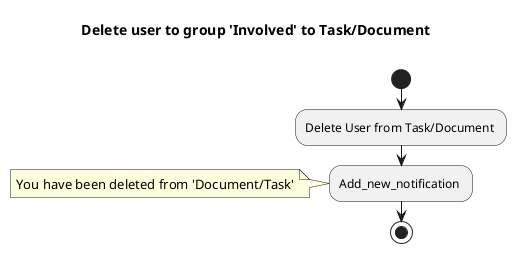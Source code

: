 @startuml
title Delete user to group 'Involved' to Task/Document \n

start

:Delete User from Task/Document ;
:Add_new_notification ;
note: You have been deleted from 'Document/Task'

stop

@enduml